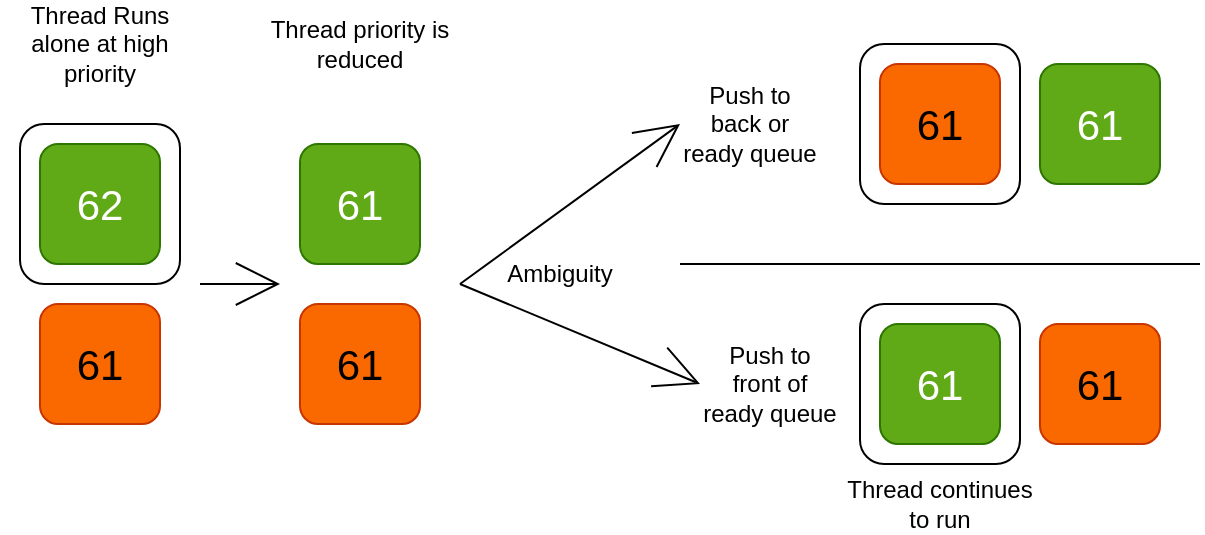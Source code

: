 <mxfile>
    <diagram id="8m60Sc821fxVVBQXyu4-" name="Page-1">
        <mxGraphModel dx="168" dy="477" grid="1" gridSize="10" guides="1" tooltips="1" connect="1" arrows="1" fold="1" page="1" pageScale="1" pageWidth="850" pageHeight="1100" math="0" shadow="0">
            <root>
                <mxCell id="0"/>
                <mxCell id="1" parent="0"/>
                <mxCell id="11" value="" style="rounded=1;whiteSpace=wrap;html=1;" parent="1" vertex="1">
                    <mxGeometry x="430" y="30" width="80" height="80" as="geometry"/>
                </mxCell>
                <mxCell id="12" value="" style="rounded=1;whiteSpace=wrap;html=1;" parent="1" vertex="1">
                    <mxGeometry x="430" y="160" width="80" height="80" as="geometry"/>
                </mxCell>
                <mxCell id="10" value="" style="rounded=1;whiteSpace=wrap;html=1;" parent="1" vertex="1">
                    <mxGeometry x="10" y="70" width="80" height="80" as="geometry"/>
                </mxCell>
                <mxCell id="2" value="62" style="rounded=1;whiteSpace=wrap;html=1;fillColor=#60a917;strokeColor=#2D7600;fontColor=#ffffff;fontSize=21;" parent="1" vertex="1">
                    <mxGeometry x="20" y="80" width="60" height="60" as="geometry"/>
                </mxCell>
                <mxCell id="3" value="61" style="rounded=1;whiteSpace=wrap;html=1;fillColor=#fa6800;strokeColor=#C73500;fontColor=#000000;fontSize=21;" parent="1" vertex="1">
                    <mxGeometry x="20" y="160" width="60" height="60" as="geometry"/>
                </mxCell>
                <mxCell id="6" value="61" style="rounded=1;whiteSpace=wrap;html=1;fillColor=#60a917;strokeColor=#2D7600;fontColor=#ffffff;fontSize=21;" parent="1" vertex="1">
                    <mxGeometry x="520" y="40" width="60" height="60" as="geometry"/>
                </mxCell>
                <mxCell id="7" value="61" style="rounded=1;whiteSpace=wrap;html=1;fillColor=#fa6800;strokeColor=#C73500;fontColor=#000000;fontSize=21;" parent="1" vertex="1">
                    <mxGeometry x="440" y="40" width="60" height="60" as="geometry"/>
                </mxCell>
                <mxCell id="8" value="61" style="rounded=1;whiteSpace=wrap;html=1;fillColor=#fa6800;strokeColor=#C73500;fontColor=#000000;fontSize=21;" parent="1" vertex="1">
                    <mxGeometry x="520" y="170" width="60" height="60" as="geometry"/>
                </mxCell>
                <mxCell id="9" value="61" style="rounded=1;whiteSpace=wrap;html=1;fillColor=#60a917;strokeColor=#2D7600;fontColor=#ffffff;fontSize=21;" parent="1" vertex="1">
                    <mxGeometry x="440" y="170" width="60" height="60" as="geometry"/>
                </mxCell>
                <mxCell id="13" value="Thread Runs alone at high priority" style="text;html=1;strokeColor=none;fillColor=none;align=center;verticalAlign=middle;whiteSpace=wrap;rounded=0;" parent="1" vertex="1">
                    <mxGeometry y="20" width="100" height="20" as="geometry"/>
                </mxCell>
                <mxCell id="15" value="61" style="rounded=1;whiteSpace=wrap;html=1;fillColor=#60a917;strokeColor=#2D7600;fontColor=#ffffff;fontSize=21;" parent="1" vertex="1">
                    <mxGeometry x="150" y="80" width="60" height="60" as="geometry"/>
                </mxCell>
                <mxCell id="16" value="61" style="rounded=1;whiteSpace=wrap;html=1;fillColor=#fa6800;strokeColor=#C73500;fontColor=#000000;fontSize=21;" parent="1" vertex="1">
                    <mxGeometry x="150" y="160" width="60" height="60" as="geometry"/>
                </mxCell>
                <mxCell id="17" value="Thread priority is reduced" style="text;html=1;strokeColor=none;fillColor=none;align=center;verticalAlign=middle;whiteSpace=wrap;rounded=0;" parent="1" vertex="1">
                    <mxGeometry x="130" y="20" width="100" height="20" as="geometry"/>
                </mxCell>
                <mxCell id="19" value="Push to back or ready queue" style="text;html=1;strokeColor=none;fillColor=none;align=center;verticalAlign=middle;whiteSpace=wrap;rounded=0;" parent="1" vertex="1">
                    <mxGeometry x="340" y="50" width="70" height="40" as="geometry"/>
                </mxCell>
                <mxCell id="20" value="Push to front of ready queue" style="text;html=1;strokeColor=none;fillColor=none;align=center;verticalAlign=middle;whiteSpace=wrap;rounded=0;" parent="1" vertex="1">
                    <mxGeometry x="350" y="180" width="70" height="40" as="geometry"/>
                </mxCell>
                <mxCell id="21" value="" style="endArrow=open;html=1;endFill=0;endSize=20;" edge="1" parent="1">
                    <mxGeometry width="50" height="50" relative="1" as="geometry">
                        <mxPoint x="100" y="150" as="sourcePoint"/>
                        <mxPoint x="140" y="150" as="targetPoint"/>
                    </mxGeometry>
                </mxCell>
                <mxCell id="22" value="" style="endArrow=open;html=1;endFill=0;endSize=20;entryX=0;entryY=0.5;entryDx=0;entryDy=0;" edge="1" parent="1" target="19">
                    <mxGeometry width="50" height="50" relative="1" as="geometry">
                        <mxPoint x="230" y="150" as="sourcePoint"/>
                        <mxPoint x="270" y="150" as="targetPoint"/>
                    </mxGeometry>
                </mxCell>
                <mxCell id="24" value="" style="endArrow=open;html=1;endFill=0;endSize=20;entryX=0;entryY=0.5;entryDx=0;entryDy=0;" edge="1" parent="1" target="20">
                    <mxGeometry width="50" height="50" relative="1" as="geometry">
                        <mxPoint x="230" y="150" as="sourcePoint"/>
                        <mxPoint x="350" y="80" as="targetPoint"/>
                    </mxGeometry>
                </mxCell>
                <mxCell id="25" value="Ambiguity" style="text;html=1;strokeColor=none;fillColor=none;align=center;verticalAlign=middle;whiteSpace=wrap;rounded=0;" vertex="1" parent="1">
                    <mxGeometry x="260" y="130" width="40" height="30" as="geometry"/>
                </mxCell>
                <mxCell id="27" value="Thread continues to run" style="text;html=1;strokeColor=none;fillColor=none;align=center;verticalAlign=middle;whiteSpace=wrap;rounded=0;" vertex="1" parent="1">
                    <mxGeometry x="420" y="250" width="100" height="20" as="geometry"/>
                </mxCell>
                <mxCell id="28" value="" style="endArrow=none;html=1;endSize=20;" edge="1" parent="1">
                    <mxGeometry width="50" height="50" relative="1" as="geometry">
                        <mxPoint x="340" y="140" as="sourcePoint"/>
                        <mxPoint x="600" y="140" as="targetPoint"/>
                    </mxGeometry>
                </mxCell>
            </root>
        </mxGraphModel>
    </diagram>
</mxfile>